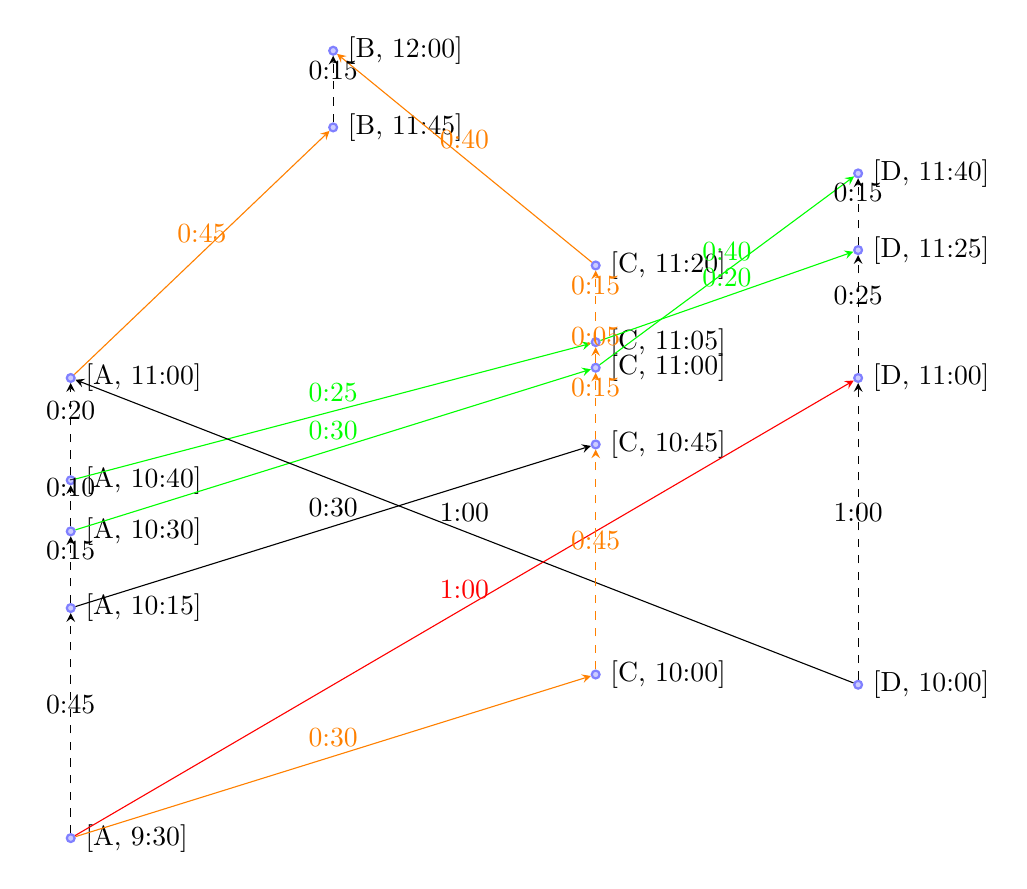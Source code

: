		\tikzstyle{place}=[circle,draw=blue!50,fill=blue!20,thick,inner sep=1pt]
		\begin{tikzpicture}[>=stealth,->,looseness=.5,auto])
			%NODES-------------------------------------------------------------
			\node (A_660) at (0.0,5.844) [place, label=right:{[A, 11:00]}] {};
			\node (B_705) at (3.333,9.026) [place, label=right:{[B, 11:45]}] {};
			\node (A_570) at (0.0,0.0) [place, label=right:{[A, 9:30]}] {};
			\node (C_600) at (6.667,2.078) [place, label=right:{[C, 10:00]}] {};
			\node (A_615) at (0.0,2.922) [place, label=right:{[A, 10:15]}] {};
			\node (C_645) at (6.667,5.0) [place, label=right:{[C, 10:45]}] {};
			\node (A_630) at (0.0,3.896) [place, label=right:{[A, 10:30]}] {};
			\node (C_660) at (6.667,5.974) [place, label=right:{[C, 11:00]}] {};
			\node (A_640) at (0.0,4.545) [place, label=right:{[A, 10:40]}] {};
			\node (C_665) at (6.667,6.299) [place, label=right:{[C, 11:05]}] {};
			\node (D_700) at (10.0,8.442) [place, label=right:{[D, 11:40]}] {};
			\node (D_685) at (10.0,7.468) [place, label=right:{[D, 11:25]}] {};
			\node (C_680) at (6.667,7.273) [place, label=right:{[C, 11:20]}] {};
			\node (B_720) at (3.333,10.0) [place, label=right:{[B, 12:00]}] {};
			\node (D_600) at (10.0,1.948) [place, label=right:{[D, 10:00]}] {};
			\node (D_660) at (10.0,5.844) [place, label=right:{[D, 11:00]}] {};
			%CONNECTIONS-------------------------------------------------------
			\draw [orange] (A_660) -- (B_705) node [midway, above] {0:45};
			\draw [orange] (A_570) -- (C_600) node [midway, above] {0:30};
			\draw [black] (A_615) -- (C_645) node [midway, above] {0:30};
			\draw [green] (A_630) -- (C_660) node [midway, above] {0:30};
			\draw [green] (C_660) -- (D_700) node [midway, above] {0:40};
			\draw [green] (A_640) -- (C_665) node [midway, above] {0:25};
			\draw [green] (C_665) -- (D_685) node [midway, above] {0:20};
			\draw [orange] (C_680) -- (B_720) node [midway, above] {0:40};
			\draw [black] (D_600) -- (A_660) node [midway, above] {1:00};
			\draw [red] (A_570) -- (D_660) node [midway, above] {1:00};
			%WAITING-----------------------------------------------------------
			\draw [dashed] (D_600) -- (D_660) node [midway, above] {1:00};
			\draw [dashed] (D_660) -- (D_685) node [midway, above] {0:25};
			\draw [dashed] (D_685) -- (D_700) node [midway, above] {0:15};
			\draw [dashed] (A_570) -- (A_615) node [midway, above] {0:45};
			\draw [dashed] (A_615) -- (A_630) node [midway, above] {0:15};
			\draw [dashed] (A_630) -- (A_640) node [midway, above] {0:10};
			\draw [dashed] (A_640) -- (A_660) node [midway, above] {0:20};
			\draw [dashed] (B_705) -- (B_720) node [midway, above] {0:15};
			\draw [dashed, orange] (C_600) -- (C_645) node [midway, above] {0:45};
			\draw [dashed, orange] (C_645) -- (C_660) node [midway, above] {0:15};
			\draw [dashed, orange] (C_660) -- (C_665) node [midway, above] {0:05};
			\draw [dashed, orange] (C_665) -- (C_680) node [midway, above] {0:15};
		\end{tikzpicture}
